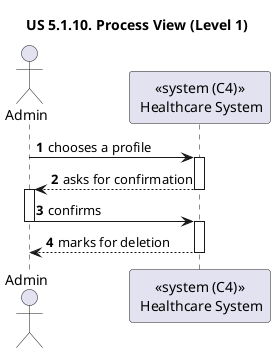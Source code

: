 @startuml
title "US 5.1.10. Process View (Level 1)"


'https://plantuml.com/sequence-diagram

title "US 5.1.10. Process View (Level 1)"

autonumber

actor Admin
participant "<<system (C4)>>\n Healthcare System" as SYS

Admin -> SYS : chooses a profile
deactivate Admin
activate SYS

SYS --> Admin : asks for confirmation
deactivate SYS
activate Admin

Admin -> SYS : confirms
deactivate Admin
activate SYS

SYS --> Admin : marks for deletion
deactivate SYS
@enduml